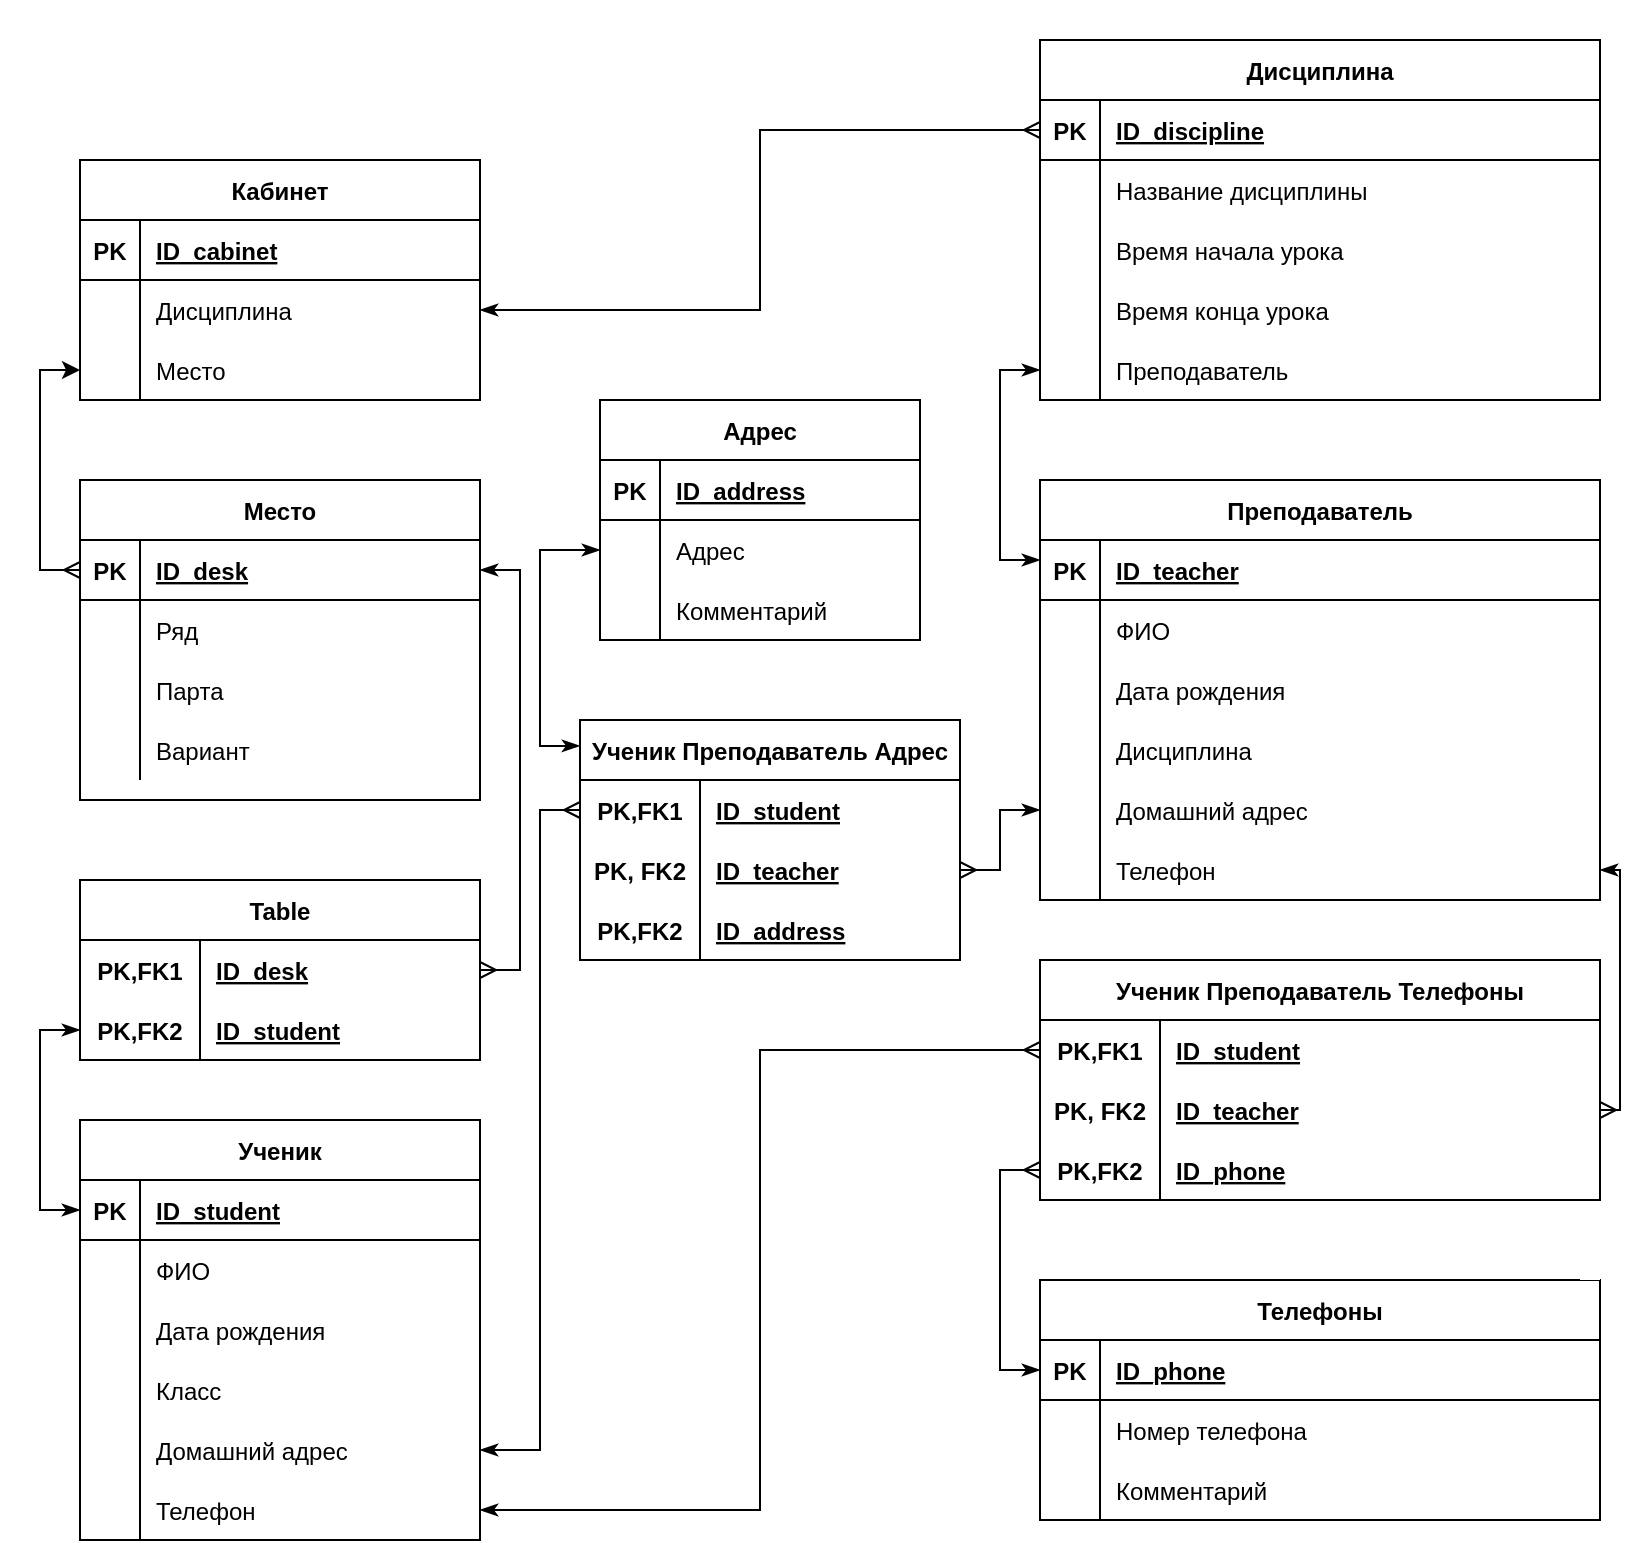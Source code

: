 <mxfile version="20.0.3" type="github">
  <diagram id="FRfe0B4FPz6QAxV1mg73" name="Page-1">
    <mxGraphModel dx="1109" dy="969" grid="1" gridSize="10" guides="1" tooltips="1" connect="1" arrows="1" fold="1" page="1" pageScale="1" pageWidth="827" pageHeight="1169" math="0" shadow="0">
      <root>
        <mxCell id="0" />
        <mxCell id="1" parent="0" />
        <mxCell id="I6C2j0l4zIvGNsivTGW_-1" value="Кабинет" style="shape=table;startSize=30;container=1;collapsible=1;childLayout=tableLayout;fixedRows=1;rowLines=0;fontStyle=1;align=center;resizeLast=1;" parent="1" vertex="1">
          <mxGeometry x="40" y="80" width="200" height="120" as="geometry" />
        </mxCell>
        <mxCell id="I6C2j0l4zIvGNsivTGW_-2" value="" style="shape=tableRow;horizontal=0;startSize=0;swimlaneHead=0;swimlaneBody=0;fillColor=none;collapsible=0;dropTarget=0;points=[[0,0.5],[1,0.5]];portConstraint=eastwest;top=0;left=0;right=0;bottom=1;" parent="I6C2j0l4zIvGNsivTGW_-1" vertex="1">
          <mxGeometry y="30" width="200" height="30" as="geometry" />
        </mxCell>
        <mxCell id="I6C2j0l4zIvGNsivTGW_-3" value="PK" style="shape=partialRectangle;connectable=0;fillColor=none;top=0;left=0;bottom=0;right=0;fontStyle=1;overflow=hidden;" parent="I6C2j0l4zIvGNsivTGW_-2" vertex="1">
          <mxGeometry width="30" height="30" as="geometry">
            <mxRectangle width="30" height="30" as="alternateBounds" />
          </mxGeometry>
        </mxCell>
        <mxCell id="I6C2j0l4zIvGNsivTGW_-4" value="ID_cabinet" style="shape=partialRectangle;connectable=0;fillColor=none;top=0;left=0;bottom=0;right=0;align=left;spacingLeft=6;fontStyle=5;overflow=hidden;" parent="I6C2j0l4zIvGNsivTGW_-2" vertex="1">
          <mxGeometry x="30" width="170" height="30" as="geometry">
            <mxRectangle width="170" height="30" as="alternateBounds" />
          </mxGeometry>
        </mxCell>
        <mxCell id="I6C2j0l4zIvGNsivTGW_-5" value="" style="shape=tableRow;horizontal=0;startSize=0;swimlaneHead=0;swimlaneBody=0;fillColor=none;collapsible=0;dropTarget=0;points=[[0,0.5],[1,0.5]];portConstraint=eastwest;top=0;left=0;right=0;bottom=0;" parent="I6C2j0l4zIvGNsivTGW_-1" vertex="1">
          <mxGeometry y="60" width="200" height="30" as="geometry" />
        </mxCell>
        <mxCell id="I6C2j0l4zIvGNsivTGW_-6" value="" style="shape=partialRectangle;connectable=0;fillColor=none;top=0;left=0;bottom=0;right=0;editable=1;overflow=hidden;" parent="I6C2j0l4zIvGNsivTGW_-5" vertex="1">
          <mxGeometry width="30" height="30" as="geometry">
            <mxRectangle width="30" height="30" as="alternateBounds" />
          </mxGeometry>
        </mxCell>
        <mxCell id="I6C2j0l4zIvGNsivTGW_-7" value="Дисциплина" style="shape=partialRectangle;connectable=0;fillColor=none;top=0;left=0;bottom=0;right=0;align=left;spacingLeft=6;overflow=hidden;" parent="I6C2j0l4zIvGNsivTGW_-5" vertex="1">
          <mxGeometry x="30" width="170" height="30" as="geometry">
            <mxRectangle width="170" height="30" as="alternateBounds" />
          </mxGeometry>
        </mxCell>
        <mxCell id="I6C2j0l4zIvGNsivTGW_-8" value="" style="shape=tableRow;horizontal=0;startSize=0;swimlaneHead=0;swimlaneBody=0;fillColor=none;collapsible=0;dropTarget=0;points=[[0,0.5],[1,0.5]];portConstraint=eastwest;top=0;left=0;right=0;bottom=0;" parent="I6C2j0l4zIvGNsivTGW_-1" vertex="1">
          <mxGeometry y="90" width="200" height="30" as="geometry" />
        </mxCell>
        <mxCell id="I6C2j0l4zIvGNsivTGW_-9" value="" style="shape=partialRectangle;connectable=0;fillColor=none;top=0;left=0;bottom=0;right=0;editable=1;overflow=hidden;" parent="I6C2j0l4zIvGNsivTGW_-8" vertex="1">
          <mxGeometry width="30" height="30" as="geometry">
            <mxRectangle width="30" height="30" as="alternateBounds" />
          </mxGeometry>
        </mxCell>
        <mxCell id="I6C2j0l4zIvGNsivTGW_-10" value="Место" style="shape=partialRectangle;connectable=0;fillColor=none;top=0;left=0;bottom=0;right=0;align=left;spacingLeft=6;overflow=hidden;" parent="I6C2j0l4zIvGNsivTGW_-8" vertex="1">
          <mxGeometry x="30" width="170" height="30" as="geometry">
            <mxRectangle width="170" height="30" as="alternateBounds" />
          </mxGeometry>
        </mxCell>
        <mxCell id="I6C2j0l4zIvGNsivTGW_-14" value="Место" style="shape=table;startSize=30;container=1;collapsible=1;childLayout=tableLayout;fixedRows=1;rowLines=0;fontStyle=1;align=center;resizeLast=1;" parent="1" vertex="1">
          <mxGeometry x="40" y="240" width="200" height="160" as="geometry" />
        </mxCell>
        <mxCell id="I6C2j0l4zIvGNsivTGW_-15" value="" style="shape=tableRow;horizontal=0;startSize=0;swimlaneHead=0;swimlaneBody=0;fillColor=none;collapsible=0;dropTarget=0;points=[[0,0.5],[1,0.5]];portConstraint=eastwest;top=0;left=0;right=0;bottom=1;" parent="I6C2j0l4zIvGNsivTGW_-14" vertex="1">
          <mxGeometry y="30" width="200" height="30" as="geometry" />
        </mxCell>
        <mxCell id="I6C2j0l4zIvGNsivTGW_-16" value="PK" style="shape=partialRectangle;connectable=0;fillColor=none;top=0;left=0;bottom=0;right=0;fontStyle=1;overflow=hidden;" parent="I6C2j0l4zIvGNsivTGW_-15" vertex="1">
          <mxGeometry width="30" height="30" as="geometry">
            <mxRectangle width="30" height="30" as="alternateBounds" />
          </mxGeometry>
        </mxCell>
        <mxCell id="I6C2j0l4zIvGNsivTGW_-17" value="ID_desk" style="shape=partialRectangle;connectable=0;fillColor=none;top=0;left=0;bottom=0;right=0;align=left;spacingLeft=6;fontStyle=5;overflow=hidden;" parent="I6C2j0l4zIvGNsivTGW_-15" vertex="1">
          <mxGeometry x="30" width="170" height="30" as="geometry">
            <mxRectangle width="170" height="30" as="alternateBounds" />
          </mxGeometry>
        </mxCell>
        <mxCell id="I6C2j0l4zIvGNsivTGW_-18" value="" style="shape=tableRow;horizontal=0;startSize=0;swimlaneHead=0;swimlaneBody=0;fillColor=none;collapsible=0;dropTarget=0;points=[[0,0.5],[1,0.5]];portConstraint=eastwest;top=0;left=0;right=0;bottom=0;" parent="I6C2j0l4zIvGNsivTGW_-14" vertex="1">
          <mxGeometry y="60" width="200" height="30" as="geometry" />
        </mxCell>
        <mxCell id="I6C2j0l4zIvGNsivTGW_-19" value="" style="shape=partialRectangle;connectable=0;fillColor=none;top=0;left=0;bottom=0;right=0;editable=1;overflow=hidden;" parent="I6C2j0l4zIvGNsivTGW_-18" vertex="1">
          <mxGeometry width="30" height="30" as="geometry">
            <mxRectangle width="30" height="30" as="alternateBounds" />
          </mxGeometry>
        </mxCell>
        <mxCell id="I6C2j0l4zIvGNsivTGW_-20" value="Ряд" style="shape=partialRectangle;connectable=0;fillColor=none;top=0;left=0;bottom=0;right=0;align=left;spacingLeft=6;overflow=hidden;" parent="I6C2j0l4zIvGNsivTGW_-18" vertex="1">
          <mxGeometry x="30" width="170" height="30" as="geometry">
            <mxRectangle width="170" height="30" as="alternateBounds" />
          </mxGeometry>
        </mxCell>
        <mxCell id="I6C2j0l4zIvGNsivTGW_-21" value="" style="shape=tableRow;horizontal=0;startSize=0;swimlaneHead=0;swimlaneBody=0;fillColor=none;collapsible=0;dropTarget=0;points=[[0,0.5],[1,0.5]];portConstraint=eastwest;top=0;left=0;right=0;bottom=0;" parent="I6C2j0l4zIvGNsivTGW_-14" vertex="1">
          <mxGeometry y="90" width="200" height="30" as="geometry" />
        </mxCell>
        <mxCell id="I6C2j0l4zIvGNsivTGW_-22" value="" style="shape=partialRectangle;connectable=0;fillColor=none;top=0;left=0;bottom=0;right=0;editable=1;overflow=hidden;" parent="I6C2j0l4zIvGNsivTGW_-21" vertex="1">
          <mxGeometry width="30" height="30" as="geometry">
            <mxRectangle width="30" height="30" as="alternateBounds" />
          </mxGeometry>
        </mxCell>
        <mxCell id="I6C2j0l4zIvGNsivTGW_-23" value="Парта" style="shape=partialRectangle;connectable=0;fillColor=none;top=0;left=0;bottom=0;right=0;align=left;spacingLeft=6;overflow=hidden;" parent="I6C2j0l4zIvGNsivTGW_-21" vertex="1">
          <mxGeometry x="30" width="170" height="30" as="geometry">
            <mxRectangle width="170" height="30" as="alternateBounds" />
          </mxGeometry>
        </mxCell>
        <mxCell id="gLxjXIfNH0khPV7Hxb8s-4" value="" style="shape=tableRow;horizontal=0;startSize=0;swimlaneHead=0;swimlaneBody=0;fillColor=none;collapsible=0;dropTarget=0;points=[[0,0.5],[1,0.5]];portConstraint=eastwest;top=0;left=0;right=0;bottom=0;" vertex="1" parent="I6C2j0l4zIvGNsivTGW_-14">
          <mxGeometry y="120" width="200" height="30" as="geometry" />
        </mxCell>
        <mxCell id="gLxjXIfNH0khPV7Hxb8s-5" value="" style="shape=partialRectangle;connectable=0;fillColor=none;top=0;left=0;bottom=0;right=0;editable=1;overflow=hidden;" vertex="1" parent="gLxjXIfNH0khPV7Hxb8s-4">
          <mxGeometry width="30" height="30" as="geometry">
            <mxRectangle width="30" height="30" as="alternateBounds" />
          </mxGeometry>
        </mxCell>
        <mxCell id="gLxjXIfNH0khPV7Hxb8s-6" value="Вариант" style="shape=partialRectangle;connectable=0;fillColor=none;top=0;left=0;bottom=0;right=0;align=left;spacingLeft=6;overflow=hidden;" vertex="1" parent="gLxjXIfNH0khPV7Hxb8s-4">
          <mxGeometry x="30" width="170" height="30" as="geometry">
            <mxRectangle width="170" height="30" as="alternateBounds" />
          </mxGeometry>
        </mxCell>
        <mxCell id="I6C2j0l4zIvGNsivTGW_-27" value="Дисциплина" style="shape=table;startSize=30;container=1;collapsible=1;childLayout=tableLayout;fixedRows=1;rowLines=0;fontStyle=1;align=center;resizeLast=1;" parent="1" vertex="1">
          <mxGeometry x="520" y="20" width="280" height="180" as="geometry" />
        </mxCell>
        <mxCell id="I6C2j0l4zIvGNsivTGW_-28" value="" style="shape=tableRow;horizontal=0;startSize=0;swimlaneHead=0;swimlaneBody=0;fillColor=none;collapsible=0;dropTarget=0;points=[[0,0.5],[1,0.5]];portConstraint=eastwest;top=0;left=0;right=0;bottom=1;" parent="I6C2j0l4zIvGNsivTGW_-27" vertex="1">
          <mxGeometry y="30" width="280" height="30" as="geometry" />
        </mxCell>
        <mxCell id="I6C2j0l4zIvGNsivTGW_-29" value="PK" style="shape=partialRectangle;connectable=0;fillColor=none;top=0;left=0;bottom=0;right=0;fontStyle=1;overflow=hidden;" parent="I6C2j0l4zIvGNsivTGW_-28" vertex="1">
          <mxGeometry width="30" height="30" as="geometry">
            <mxRectangle width="30" height="30" as="alternateBounds" />
          </mxGeometry>
        </mxCell>
        <mxCell id="I6C2j0l4zIvGNsivTGW_-30" value="ID_discipline" style="shape=partialRectangle;connectable=0;fillColor=none;top=0;left=0;bottom=0;right=0;align=left;spacingLeft=6;fontStyle=5;overflow=hidden;" parent="I6C2j0l4zIvGNsivTGW_-28" vertex="1">
          <mxGeometry x="30" width="250" height="30" as="geometry">
            <mxRectangle width="250" height="30" as="alternateBounds" />
          </mxGeometry>
        </mxCell>
        <mxCell id="I6C2j0l4zIvGNsivTGW_-31" value="" style="shape=tableRow;horizontal=0;startSize=0;swimlaneHead=0;swimlaneBody=0;fillColor=none;collapsible=0;dropTarget=0;points=[[0,0.5],[1,0.5]];portConstraint=eastwest;top=0;left=0;right=0;bottom=0;" parent="I6C2j0l4zIvGNsivTGW_-27" vertex="1">
          <mxGeometry y="60" width="280" height="30" as="geometry" />
        </mxCell>
        <mxCell id="I6C2j0l4zIvGNsivTGW_-32" value="" style="shape=partialRectangle;connectable=0;fillColor=none;top=0;left=0;bottom=0;right=0;editable=1;overflow=hidden;" parent="I6C2j0l4zIvGNsivTGW_-31" vertex="1">
          <mxGeometry width="30" height="30" as="geometry">
            <mxRectangle width="30" height="30" as="alternateBounds" />
          </mxGeometry>
        </mxCell>
        <mxCell id="I6C2j0l4zIvGNsivTGW_-33" value="Название дисциплины" style="shape=partialRectangle;connectable=0;fillColor=none;top=0;left=0;bottom=0;right=0;align=left;spacingLeft=6;overflow=hidden;" parent="I6C2j0l4zIvGNsivTGW_-31" vertex="1">
          <mxGeometry x="30" width="250" height="30" as="geometry">
            <mxRectangle width="250" height="30" as="alternateBounds" />
          </mxGeometry>
        </mxCell>
        <mxCell id="I6C2j0l4zIvGNsivTGW_-34" value="" style="shape=tableRow;horizontal=0;startSize=0;swimlaneHead=0;swimlaneBody=0;fillColor=none;collapsible=0;dropTarget=0;points=[[0,0.5],[1,0.5]];portConstraint=eastwest;top=0;left=0;right=0;bottom=0;" parent="I6C2j0l4zIvGNsivTGW_-27" vertex="1">
          <mxGeometry y="90" width="280" height="30" as="geometry" />
        </mxCell>
        <mxCell id="I6C2j0l4zIvGNsivTGW_-35" value="" style="shape=partialRectangle;connectable=0;fillColor=none;top=0;left=0;bottom=0;right=0;editable=1;overflow=hidden;" parent="I6C2j0l4zIvGNsivTGW_-34" vertex="1">
          <mxGeometry width="30" height="30" as="geometry">
            <mxRectangle width="30" height="30" as="alternateBounds" />
          </mxGeometry>
        </mxCell>
        <mxCell id="I6C2j0l4zIvGNsivTGW_-36" value="Время начала урока" style="shape=partialRectangle;connectable=0;fillColor=none;top=0;left=0;bottom=0;right=0;align=left;spacingLeft=6;overflow=hidden;" parent="I6C2j0l4zIvGNsivTGW_-34" vertex="1">
          <mxGeometry x="30" width="250" height="30" as="geometry">
            <mxRectangle width="250" height="30" as="alternateBounds" />
          </mxGeometry>
        </mxCell>
        <mxCell id="I6C2j0l4zIvGNsivTGW_-37" value="" style="shape=tableRow;horizontal=0;startSize=0;swimlaneHead=0;swimlaneBody=0;fillColor=none;collapsible=0;dropTarget=0;points=[[0,0.5],[1,0.5]];portConstraint=eastwest;top=0;left=0;right=0;bottom=0;" parent="I6C2j0l4zIvGNsivTGW_-27" vertex="1">
          <mxGeometry y="120" width="280" height="30" as="geometry" />
        </mxCell>
        <mxCell id="I6C2j0l4zIvGNsivTGW_-38" value="" style="shape=partialRectangle;connectable=0;fillColor=none;top=0;left=0;bottom=0;right=0;editable=1;overflow=hidden;" parent="I6C2j0l4zIvGNsivTGW_-37" vertex="1">
          <mxGeometry width="30" height="30" as="geometry">
            <mxRectangle width="30" height="30" as="alternateBounds" />
          </mxGeometry>
        </mxCell>
        <mxCell id="I6C2j0l4zIvGNsivTGW_-39" value="Время конца урока" style="shape=partialRectangle;connectable=0;fillColor=none;top=0;left=0;bottom=0;right=0;align=left;spacingLeft=6;overflow=hidden;" parent="I6C2j0l4zIvGNsivTGW_-37" vertex="1">
          <mxGeometry x="30" width="250" height="30" as="geometry">
            <mxRectangle width="250" height="30" as="alternateBounds" />
          </mxGeometry>
        </mxCell>
        <mxCell id="I6C2j0l4zIvGNsivTGW_-40" value="" style="shape=tableRow;horizontal=0;startSize=0;swimlaneHead=0;swimlaneBody=0;fillColor=none;collapsible=0;dropTarget=0;points=[[0,0.5],[1,0.5]];portConstraint=eastwest;top=0;left=0;right=0;bottom=0;" parent="I6C2j0l4zIvGNsivTGW_-27" vertex="1">
          <mxGeometry y="150" width="280" height="30" as="geometry" />
        </mxCell>
        <mxCell id="I6C2j0l4zIvGNsivTGW_-41" value="" style="shape=partialRectangle;connectable=0;fillColor=none;top=0;left=0;bottom=0;right=0;editable=1;overflow=hidden;" parent="I6C2j0l4zIvGNsivTGW_-40" vertex="1">
          <mxGeometry width="30" height="30" as="geometry">
            <mxRectangle width="30" height="30" as="alternateBounds" />
          </mxGeometry>
        </mxCell>
        <mxCell id="I6C2j0l4zIvGNsivTGW_-42" value="Преподаватель" style="shape=partialRectangle;connectable=0;fillColor=none;top=0;left=0;bottom=0;right=0;align=left;spacingLeft=6;overflow=hidden;" parent="I6C2j0l4zIvGNsivTGW_-40" vertex="1">
          <mxGeometry x="30" width="250" height="30" as="geometry">
            <mxRectangle width="250" height="30" as="alternateBounds" />
          </mxGeometry>
        </mxCell>
        <mxCell id="I6C2j0l4zIvGNsivTGW_-49" value="Ученик Преподаватель Телефоны" style="shape=table;startSize=30;container=1;collapsible=1;childLayout=tableLayout;fixedRows=1;rowLines=0;fontStyle=1;align=center;resizeLast=1;" parent="1" vertex="1">
          <mxGeometry x="520" y="480" width="280" height="120" as="geometry" />
        </mxCell>
        <mxCell id="I6C2j0l4zIvGNsivTGW_-50" value="" style="shape=tableRow;horizontal=0;startSize=0;swimlaneHead=0;swimlaneBody=0;fillColor=none;collapsible=0;dropTarget=0;points=[[0,0.5],[1,0.5]];portConstraint=eastwest;top=0;left=0;right=0;bottom=0;" parent="I6C2j0l4zIvGNsivTGW_-49" vertex="1">
          <mxGeometry y="30" width="280" height="30" as="geometry" />
        </mxCell>
        <mxCell id="I6C2j0l4zIvGNsivTGW_-51" value="PK,FK1" style="shape=partialRectangle;connectable=0;fillColor=none;top=0;left=0;bottom=0;right=0;fontStyle=1;overflow=hidden;" parent="I6C2j0l4zIvGNsivTGW_-50" vertex="1">
          <mxGeometry width="60" height="30" as="geometry">
            <mxRectangle width="60" height="30" as="alternateBounds" />
          </mxGeometry>
        </mxCell>
        <mxCell id="I6C2j0l4zIvGNsivTGW_-52" value="ID_student" style="shape=partialRectangle;connectable=0;fillColor=none;top=0;left=0;bottom=0;right=0;align=left;spacingLeft=6;fontStyle=5;overflow=hidden;" parent="I6C2j0l4zIvGNsivTGW_-50" vertex="1">
          <mxGeometry x="60" width="220" height="30" as="geometry">
            <mxRectangle width="220" height="30" as="alternateBounds" />
          </mxGeometry>
        </mxCell>
        <mxCell id="gLxjXIfNH0khPV7Hxb8s-50" value="" style="shape=tableRow;horizontal=0;startSize=0;swimlaneHead=0;swimlaneBody=0;fillColor=none;collapsible=0;dropTarget=0;points=[[0,0.5],[1,0.5]];portConstraint=eastwest;top=0;left=0;right=0;bottom=1;strokeColor=none;" vertex="1" parent="I6C2j0l4zIvGNsivTGW_-49">
          <mxGeometry y="60" width="280" height="30" as="geometry" />
        </mxCell>
        <mxCell id="gLxjXIfNH0khPV7Hxb8s-51" value="PK, FK2" style="shape=partialRectangle;connectable=0;fillColor=none;top=0;left=0;bottom=0;right=0;fontStyle=1;overflow=hidden;" vertex="1" parent="gLxjXIfNH0khPV7Hxb8s-50">
          <mxGeometry width="60" height="30" as="geometry">
            <mxRectangle width="60" height="30" as="alternateBounds" />
          </mxGeometry>
        </mxCell>
        <mxCell id="gLxjXIfNH0khPV7Hxb8s-52" value="ID_teacher" style="shape=partialRectangle;connectable=0;fillColor=none;top=0;left=0;bottom=0;right=0;align=left;spacingLeft=6;fontStyle=5;overflow=hidden;" vertex="1" parent="gLxjXIfNH0khPV7Hxb8s-50">
          <mxGeometry x="60" width="220" height="30" as="geometry">
            <mxRectangle width="220" height="30" as="alternateBounds" />
          </mxGeometry>
        </mxCell>
        <mxCell id="I6C2j0l4zIvGNsivTGW_-53" value="" style="shape=tableRow;horizontal=0;startSize=0;swimlaneHead=0;swimlaneBody=0;fillColor=none;collapsible=0;dropTarget=0;points=[[0,0.5],[1,0.5]];portConstraint=eastwest;top=0;left=0;right=0;bottom=1;" parent="I6C2j0l4zIvGNsivTGW_-49" vertex="1">
          <mxGeometry y="90" width="280" height="30" as="geometry" />
        </mxCell>
        <mxCell id="I6C2j0l4zIvGNsivTGW_-54" value="PK,FK2" style="shape=partialRectangle;connectable=0;fillColor=none;top=0;left=0;bottom=0;right=0;fontStyle=1;overflow=hidden;" parent="I6C2j0l4zIvGNsivTGW_-53" vertex="1">
          <mxGeometry width="60" height="30" as="geometry">
            <mxRectangle width="60" height="30" as="alternateBounds" />
          </mxGeometry>
        </mxCell>
        <mxCell id="I6C2j0l4zIvGNsivTGW_-55" value="ID_phone" style="shape=partialRectangle;connectable=0;fillColor=none;top=0;left=0;bottom=0;right=0;align=left;spacingLeft=6;fontStyle=5;overflow=hidden;" parent="I6C2j0l4zIvGNsivTGW_-53" vertex="1">
          <mxGeometry x="60" width="220" height="30" as="geometry">
            <mxRectangle width="220" height="30" as="alternateBounds" />
          </mxGeometry>
        </mxCell>
        <mxCell id="I6C2j0l4zIvGNsivTGW_-62" value="Телефоны" style="shape=table;startSize=30;container=1;collapsible=1;childLayout=tableLayout;fixedRows=1;rowLines=0;fontStyle=1;align=center;resizeLast=1;" parent="1" vertex="1">
          <mxGeometry x="520" y="640" width="280" height="120" as="geometry" />
        </mxCell>
        <mxCell id="I6C2j0l4zIvGNsivTGW_-63" value="" style="shape=tableRow;horizontal=0;startSize=0;swimlaneHead=0;swimlaneBody=0;fillColor=none;collapsible=0;dropTarget=0;points=[[0,0.5],[1,0.5]];portConstraint=eastwest;top=0;left=0;right=0;bottom=1;" parent="I6C2j0l4zIvGNsivTGW_-62" vertex="1">
          <mxGeometry y="30" width="280" height="30" as="geometry" />
        </mxCell>
        <mxCell id="I6C2j0l4zIvGNsivTGW_-64" value="PK" style="shape=partialRectangle;connectable=0;fillColor=none;top=0;left=0;bottom=0;right=0;fontStyle=1;overflow=hidden;" parent="I6C2j0l4zIvGNsivTGW_-63" vertex="1">
          <mxGeometry width="30" height="30" as="geometry">
            <mxRectangle width="30" height="30" as="alternateBounds" />
          </mxGeometry>
        </mxCell>
        <mxCell id="I6C2j0l4zIvGNsivTGW_-65" value="ID_phone" style="shape=partialRectangle;connectable=0;fillColor=none;top=0;left=0;bottom=0;right=0;align=left;spacingLeft=6;fontStyle=5;overflow=hidden;" parent="I6C2j0l4zIvGNsivTGW_-63" vertex="1">
          <mxGeometry x="30" width="250" height="30" as="geometry">
            <mxRectangle width="250" height="30" as="alternateBounds" />
          </mxGeometry>
        </mxCell>
        <mxCell id="I6C2j0l4zIvGNsivTGW_-66" value="" style="shape=tableRow;horizontal=0;startSize=0;swimlaneHead=0;swimlaneBody=0;fillColor=none;collapsible=0;dropTarget=0;points=[[0,0.5],[1,0.5]];portConstraint=eastwest;top=0;left=0;right=0;bottom=0;" parent="I6C2j0l4zIvGNsivTGW_-62" vertex="1">
          <mxGeometry y="60" width="280" height="30" as="geometry" />
        </mxCell>
        <mxCell id="I6C2j0l4zIvGNsivTGW_-67" value="" style="shape=partialRectangle;connectable=0;fillColor=none;top=0;left=0;bottom=0;right=0;editable=1;overflow=hidden;" parent="I6C2j0l4zIvGNsivTGW_-66" vertex="1">
          <mxGeometry width="30" height="30" as="geometry">
            <mxRectangle width="30" height="30" as="alternateBounds" />
          </mxGeometry>
        </mxCell>
        <mxCell id="I6C2j0l4zIvGNsivTGW_-68" value="Номер телефона" style="shape=partialRectangle;connectable=0;fillColor=none;top=0;left=0;bottom=0;right=0;align=left;spacingLeft=6;overflow=hidden;" parent="I6C2j0l4zIvGNsivTGW_-66" vertex="1">
          <mxGeometry x="30" width="250" height="30" as="geometry">
            <mxRectangle width="250" height="30" as="alternateBounds" />
          </mxGeometry>
        </mxCell>
        <mxCell id="I6C2j0l4zIvGNsivTGW_-69" value="" style="shape=tableRow;horizontal=0;startSize=0;swimlaneHead=0;swimlaneBody=0;fillColor=none;collapsible=0;dropTarget=0;points=[[0,0.5],[1,0.5]];portConstraint=eastwest;top=0;left=0;right=0;bottom=0;" parent="I6C2j0l4zIvGNsivTGW_-62" vertex="1">
          <mxGeometry y="90" width="280" height="30" as="geometry" />
        </mxCell>
        <mxCell id="I6C2j0l4zIvGNsivTGW_-70" value="" style="shape=partialRectangle;connectable=0;fillColor=none;top=0;left=0;bottom=0;right=0;editable=1;overflow=hidden;" parent="I6C2j0l4zIvGNsivTGW_-69" vertex="1">
          <mxGeometry width="30" height="30" as="geometry">
            <mxRectangle width="30" height="30" as="alternateBounds" />
          </mxGeometry>
        </mxCell>
        <mxCell id="I6C2j0l4zIvGNsivTGW_-71" value="Комментарий" style="shape=partialRectangle;connectable=0;fillColor=none;top=0;left=0;bottom=0;right=0;align=left;spacingLeft=6;overflow=hidden;" parent="I6C2j0l4zIvGNsivTGW_-69" vertex="1">
          <mxGeometry x="30" width="250" height="30" as="geometry">
            <mxRectangle width="250" height="30" as="alternateBounds" />
          </mxGeometry>
        </mxCell>
        <mxCell id="I6C2j0l4zIvGNsivTGW_-107" style="edgeStyle=orthogonalEdgeStyle;rounded=0;orthogonalLoop=1;jettySize=auto;html=1;entryX=0;entryY=0.5;entryDx=0;entryDy=0;exitX=1;exitY=0.5;exitDx=0;exitDy=0;startArrow=classicThin;startFill=1;endArrow=ERmany;endFill=0;" parent="1" source="I6C2j0l4zIvGNsivTGW_-5" target="I6C2j0l4zIvGNsivTGW_-28" edge="1">
          <mxGeometry relative="1" as="geometry" />
        </mxCell>
        <mxCell id="I6C2j0l4zIvGNsivTGW_-110" style="edgeStyle=orthogonalEdgeStyle;rounded=0;orthogonalLoop=1;jettySize=auto;html=1;entryX=0;entryY=0.5;entryDx=0;entryDy=0;endArrow=ERmany;endFill=0;startArrow=classicThin;startFill=1;exitX=1;exitY=0.5;exitDx=0;exitDy=0;" parent="1" source="gLxjXIfNH0khPV7Hxb8s-23" target="I6C2j0l4zIvGNsivTGW_-50" edge="1">
          <mxGeometry relative="1" as="geometry" />
        </mxCell>
        <mxCell id="I6C2j0l4zIvGNsivTGW_-111" style="edgeStyle=orthogonalEdgeStyle;rounded=0;orthogonalLoop=1;jettySize=auto;html=1;entryX=0;entryY=0.5;entryDx=0;entryDy=0;startArrow=ERmany;startFill=0;endArrow=classicThin;endFill=1;" parent="1" source="I6C2j0l4zIvGNsivTGW_-53" target="I6C2j0l4zIvGNsivTGW_-63" edge="1">
          <mxGeometry relative="1" as="geometry" />
        </mxCell>
        <mxCell id="I6C2j0l4zIvGNsivTGW_-112" style="edgeStyle=orthogonalEdgeStyle;rounded=0;orthogonalLoop=1;jettySize=auto;html=1;entryX=0;entryY=0.5;entryDx=0;entryDy=0;startArrow=ERmany;startFill=0;" parent="1" source="I6C2j0l4zIvGNsivTGW_-15" target="I6C2j0l4zIvGNsivTGW_-8" edge="1">
          <mxGeometry relative="1" as="geometry">
            <mxPoint x="40" y="320" as="targetPoint" />
          </mxGeometry>
        </mxCell>
        <mxCell id="I6C2j0l4zIvGNsivTGW_-114" value="" style="rounded=0;whiteSpace=wrap;html=1;strokeColor=none;" parent="1" vertex="1">
          <mxGeometry width="10" height="10" as="geometry" />
        </mxCell>
        <mxCell id="I6C2j0l4zIvGNsivTGW_-115" value="" style="rounded=0;whiteSpace=wrap;html=1;strokeColor=none;" parent="1" vertex="1">
          <mxGeometry x="790" width="10" height="10" as="geometry" />
        </mxCell>
        <mxCell id="I6C2j0l4zIvGNsivTGW_-116" value="" style="rounded=0;whiteSpace=wrap;html=1;strokeColor=none;" parent="1" vertex="1">
          <mxGeometry x="790" y="630" width="10" height="10" as="geometry" />
        </mxCell>
        <mxCell id="I6C2j0l4zIvGNsivTGW_-118" value="" style="rounded=0;whiteSpace=wrap;html=1;strokeColor=none;" parent="1" vertex="1">
          <mxGeometry y="630" width="10" height="10" as="geometry" />
        </mxCell>
        <mxCell id="I6C2j0l4zIvGNsivTGW_-120" value="Адрес" style="shape=table;startSize=30;container=1;collapsible=1;childLayout=tableLayout;fixedRows=1;rowLines=0;fontStyle=1;align=center;resizeLast=1;" parent="1" vertex="1">
          <mxGeometry x="300" y="200" width="160" height="120" as="geometry" />
        </mxCell>
        <mxCell id="I6C2j0l4zIvGNsivTGW_-121" value="" style="shape=tableRow;horizontal=0;startSize=0;swimlaneHead=0;swimlaneBody=0;fillColor=none;collapsible=0;dropTarget=0;points=[[0,0.5],[1,0.5]];portConstraint=eastwest;top=0;left=0;right=0;bottom=1;" parent="I6C2j0l4zIvGNsivTGW_-120" vertex="1">
          <mxGeometry y="30" width="160" height="30" as="geometry" />
        </mxCell>
        <mxCell id="I6C2j0l4zIvGNsivTGW_-122" value="PK" style="shape=partialRectangle;connectable=0;fillColor=none;top=0;left=0;bottom=0;right=0;fontStyle=1;overflow=hidden;" parent="I6C2j0l4zIvGNsivTGW_-121" vertex="1">
          <mxGeometry width="30" height="30" as="geometry">
            <mxRectangle width="30" height="30" as="alternateBounds" />
          </mxGeometry>
        </mxCell>
        <mxCell id="I6C2j0l4zIvGNsivTGW_-123" value="ID_address" style="shape=partialRectangle;connectable=0;fillColor=none;top=0;left=0;bottom=0;right=0;align=left;spacingLeft=6;fontStyle=5;overflow=hidden;" parent="I6C2j0l4zIvGNsivTGW_-121" vertex="1">
          <mxGeometry x="30" width="130" height="30" as="geometry">
            <mxRectangle width="130" height="30" as="alternateBounds" />
          </mxGeometry>
        </mxCell>
        <mxCell id="I6C2j0l4zIvGNsivTGW_-124" value="" style="shape=tableRow;horizontal=0;startSize=0;swimlaneHead=0;swimlaneBody=0;fillColor=none;collapsible=0;dropTarget=0;points=[[0,0.5],[1,0.5]];portConstraint=eastwest;top=0;left=0;right=0;bottom=0;" parent="I6C2j0l4zIvGNsivTGW_-120" vertex="1">
          <mxGeometry y="60" width="160" height="30" as="geometry" />
        </mxCell>
        <mxCell id="I6C2j0l4zIvGNsivTGW_-125" value="" style="shape=partialRectangle;connectable=0;fillColor=none;top=0;left=0;bottom=0;right=0;editable=1;overflow=hidden;" parent="I6C2j0l4zIvGNsivTGW_-124" vertex="1">
          <mxGeometry width="30" height="30" as="geometry">
            <mxRectangle width="30" height="30" as="alternateBounds" />
          </mxGeometry>
        </mxCell>
        <mxCell id="I6C2j0l4zIvGNsivTGW_-126" value="Адрес" style="shape=partialRectangle;connectable=0;fillColor=none;top=0;left=0;bottom=0;right=0;align=left;spacingLeft=6;overflow=hidden;" parent="I6C2j0l4zIvGNsivTGW_-124" vertex="1">
          <mxGeometry x="30" width="130" height="30" as="geometry">
            <mxRectangle width="130" height="30" as="alternateBounds" />
          </mxGeometry>
        </mxCell>
        <mxCell id="I6C2j0l4zIvGNsivTGW_-127" value="" style="shape=tableRow;horizontal=0;startSize=0;swimlaneHead=0;swimlaneBody=0;fillColor=none;collapsible=0;dropTarget=0;points=[[0,0.5],[1,0.5]];portConstraint=eastwest;top=0;left=0;right=0;bottom=0;" parent="I6C2j0l4zIvGNsivTGW_-120" vertex="1">
          <mxGeometry y="90" width="160" height="30" as="geometry" />
        </mxCell>
        <mxCell id="I6C2j0l4zIvGNsivTGW_-128" value="" style="shape=partialRectangle;connectable=0;fillColor=none;top=0;left=0;bottom=0;right=0;editable=1;overflow=hidden;" parent="I6C2j0l4zIvGNsivTGW_-127" vertex="1">
          <mxGeometry width="30" height="30" as="geometry">
            <mxRectangle width="30" height="30" as="alternateBounds" />
          </mxGeometry>
        </mxCell>
        <mxCell id="I6C2j0l4zIvGNsivTGW_-129" value="Комментарий" style="shape=partialRectangle;connectable=0;fillColor=none;top=0;left=0;bottom=0;right=0;align=left;spacingLeft=6;overflow=hidden;" parent="I6C2j0l4zIvGNsivTGW_-127" vertex="1">
          <mxGeometry x="30" width="130" height="30" as="geometry">
            <mxRectangle width="130" height="30" as="alternateBounds" />
          </mxGeometry>
        </mxCell>
        <mxCell id="gLxjXIfNH0khPV7Hxb8s-7" value="Ученик" style="shape=table;startSize=30;container=1;collapsible=1;childLayout=tableLayout;fixedRows=1;rowLines=0;fontStyle=1;align=center;resizeLast=1;" vertex="1" parent="1">
          <mxGeometry x="40" y="560" width="200" height="210" as="geometry" />
        </mxCell>
        <mxCell id="gLxjXIfNH0khPV7Hxb8s-8" value="" style="shape=tableRow;horizontal=0;startSize=0;swimlaneHead=0;swimlaneBody=0;fillColor=none;collapsible=0;dropTarget=0;points=[[0,0.5],[1,0.5]];portConstraint=eastwest;top=0;left=0;right=0;bottom=1;" vertex="1" parent="gLxjXIfNH0khPV7Hxb8s-7">
          <mxGeometry y="30" width="200" height="30" as="geometry" />
        </mxCell>
        <mxCell id="gLxjXIfNH0khPV7Hxb8s-9" value="PK" style="shape=partialRectangle;connectable=0;fillColor=none;top=0;left=0;bottom=0;right=0;fontStyle=1;overflow=hidden;" vertex="1" parent="gLxjXIfNH0khPV7Hxb8s-8">
          <mxGeometry width="30" height="30" as="geometry">
            <mxRectangle width="30" height="30" as="alternateBounds" />
          </mxGeometry>
        </mxCell>
        <mxCell id="gLxjXIfNH0khPV7Hxb8s-10" value="ID_student" style="shape=partialRectangle;connectable=0;fillColor=none;top=0;left=0;bottom=0;right=0;align=left;spacingLeft=6;fontStyle=5;overflow=hidden;" vertex="1" parent="gLxjXIfNH0khPV7Hxb8s-8">
          <mxGeometry x="30" width="170" height="30" as="geometry">
            <mxRectangle width="170" height="30" as="alternateBounds" />
          </mxGeometry>
        </mxCell>
        <mxCell id="gLxjXIfNH0khPV7Hxb8s-11" value="" style="shape=tableRow;horizontal=0;startSize=0;swimlaneHead=0;swimlaneBody=0;fillColor=none;collapsible=0;dropTarget=0;points=[[0,0.5],[1,0.5]];portConstraint=eastwest;top=0;left=0;right=0;bottom=0;" vertex="1" parent="gLxjXIfNH0khPV7Hxb8s-7">
          <mxGeometry y="60" width="200" height="30" as="geometry" />
        </mxCell>
        <mxCell id="gLxjXIfNH0khPV7Hxb8s-12" value="" style="shape=partialRectangle;connectable=0;fillColor=none;top=0;left=0;bottom=0;right=0;editable=1;overflow=hidden;" vertex="1" parent="gLxjXIfNH0khPV7Hxb8s-11">
          <mxGeometry width="30" height="30" as="geometry">
            <mxRectangle width="30" height="30" as="alternateBounds" />
          </mxGeometry>
        </mxCell>
        <mxCell id="gLxjXIfNH0khPV7Hxb8s-13" value="ФИО" style="shape=partialRectangle;connectable=0;fillColor=none;top=0;left=0;bottom=0;right=0;align=left;spacingLeft=6;overflow=hidden;" vertex="1" parent="gLxjXIfNH0khPV7Hxb8s-11">
          <mxGeometry x="30" width="170" height="30" as="geometry">
            <mxRectangle width="170" height="30" as="alternateBounds" />
          </mxGeometry>
        </mxCell>
        <mxCell id="gLxjXIfNH0khPV7Hxb8s-20" value="" style="shape=tableRow;horizontal=0;startSize=0;swimlaneHead=0;swimlaneBody=0;fillColor=none;collapsible=0;dropTarget=0;points=[[0,0.5],[1,0.5]];portConstraint=eastwest;top=0;left=0;right=0;bottom=0;" vertex="1" parent="gLxjXIfNH0khPV7Hxb8s-7">
          <mxGeometry y="90" width="200" height="30" as="geometry" />
        </mxCell>
        <mxCell id="gLxjXIfNH0khPV7Hxb8s-21" value="" style="shape=partialRectangle;connectable=0;fillColor=none;top=0;left=0;bottom=0;right=0;editable=1;overflow=hidden;" vertex="1" parent="gLxjXIfNH0khPV7Hxb8s-20">
          <mxGeometry width="30" height="30" as="geometry">
            <mxRectangle width="30" height="30" as="alternateBounds" />
          </mxGeometry>
        </mxCell>
        <mxCell id="gLxjXIfNH0khPV7Hxb8s-22" value="Дата рождения" style="shape=partialRectangle;connectable=0;fillColor=none;top=0;left=0;bottom=0;right=0;align=left;spacingLeft=6;overflow=hidden;" vertex="1" parent="gLxjXIfNH0khPV7Hxb8s-20">
          <mxGeometry x="30" width="170" height="30" as="geometry">
            <mxRectangle width="170" height="30" as="alternateBounds" />
          </mxGeometry>
        </mxCell>
        <mxCell id="gLxjXIfNH0khPV7Hxb8s-14" value="" style="shape=tableRow;horizontal=0;startSize=0;swimlaneHead=0;swimlaneBody=0;fillColor=none;collapsible=0;dropTarget=0;points=[[0,0.5],[1,0.5]];portConstraint=eastwest;top=0;left=0;right=0;bottom=0;" vertex="1" parent="gLxjXIfNH0khPV7Hxb8s-7">
          <mxGeometry y="120" width="200" height="30" as="geometry" />
        </mxCell>
        <mxCell id="gLxjXIfNH0khPV7Hxb8s-15" value="" style="shape=partialRectangle;connectable=0;fillColor=none;top=0;left=0;bottom=0;right=0;editable=1;overflow=hidden;" vertex="1" parent="gLxjXIfNH0khPV7Hxb8s-14">
          <mxGeometry width="30" height="30" as="geometry">
            <mxRectangle width="30" height="30" as="alternateBounds" />
          </mxGeometry>
        </mxCell>
        <mxCell id="gLxjXIfNH0khPV7Hxb8s-16" value="Класс" style="shape=partialRectangle;connectable=0;fillColor=none;top=0;left=0;bottom=0;right=0;align=left;spacingLeft=6;overflow=hidden;" vertex="1" parent="gLxjXIfNH0khPV7Hxb8s-14">
          <mxGeometry x="30" width="170" height="30" as="geometry">
            <mxRectangle width="170" height="30" as="alternateBounds" />
          </mxGeometry>
        </mxCell>
        <mxCell id="gLxjXIfNH0khPV7Hxb8s-17" value="" style="shape=tableRow;horizontal=0;startSize=0;swimlaneHead=0;swimlaneBody=0;fillColor=none;collapsible=0;dropTarget=0;points=[[0,0.5],[1,0.5]];portConstraint=eastwest;top=0;left=0;right=0;bottom=0;" vertex="1" parent="gLxjXIfNH0khPV7Hxb8s-7">
          <mxGeometry y="150" width="200" height="30" as="geometry" />
        </mxCell>
        <mxCell id="gLxjXIfNH0khPV7Hxb8s-18" value="" style="shape=partialRectangle;connectable=0;fillColor=none;top=0;left=0;bottom=0;right=0;editable=1;overflow=hidden;" vertex="1" parent="gLxjXIfNH0khPV7Hxb8s-17">
          <mxGeometry width="30" height="30" as="geometry">
            <mxRectangle width="30" height="30" as="alternateBounds" />
          </mxGeometry>
        </mxCell>
        <mxCell id="gLxjXIfNH0khPV7Hxb8s-19" value="Домашний адрес" style="shape=partialRectangle;connectable=0;fillColor=none;top=0;left=0;bottom=0;right=0;align=left;spacingLeft=6;overflow=hidden;" vertex="1" parent="gLxjXIfNH0khPV7Hxb8s-17">
          <mxGeometry x="30" width="170" height="30" as="geometry">
            <mxRectangle width="170" height="30" as="alternateBounds" />
          </mxGeometry>
        </mxCell>
        <mxCell id="gLxjXIfNH0khPV7Hxb8s-23" value="" style="shape=tableRow;horizontal=0;startSize=0;swimlaneHead=0;swimlaneBody=0;fillColor=none;collapsible=0;dropTarget=0;points=[[0,0.5],[1,0.5]];portConstraint=eastwest;top=0;left=0;right=0;bottom=0;" vertex="1" parent="gLxjXIfNH0khPV7Hxb8s-7">
          <mxGeometry y="180" width="200" height="30" as="geometry" />
        </mxCell>
        <mxCell id="gLxjXIfNH0khPV7Hxb8s-24" value="" style="shape=partialRectangle;connectable=0;fillColor=none;top=0;left=0;bottom=0;right=0;editable=1;overflow=hidden;" vertex="1" parent="gLxjXIfNH0khPV7Hxb8s-23">
          <mxGeometry width="30" height="30" as="geometry">
            <mxRectangle width="30" height="30" as="alternateBounds" />
          </mxGeometry>
        </mxCell>
        <mxCell id="gLxjXIfNH0khPV7Hxb8s-25" value="Телефон" style="shape=partialRectangle;connectable=0;fillColor=none;top=0;left=0;bottom=0;right=0;align=left;spacingLeft=6;overflow=hidden;" vertex="1" parent="gLxjXIfNH0khPV7Hxb8s-23">
          <mxGeometry x="30" width="170" height="30" as="geometry">
            <mxRectangle width="170" height="30" as="alternateBounds" />
          </mxGeometry>
        </mxCell>
        <mxCell id="gLxjXIfNH0khPV7Hxb8s-26" value="Преподаватель" style="shape=table;startSize=30;container=1;collapsible=1;childLayout=tableLayout;fixedRows=1;rowLines=0;fontStyle=1;align=center;resizeLast=1;" vertex="1" parent="1">
          <mxGeometry x="520" y="240" width="280" height="210" as="geometry" />
        </mxCell>
        <mxCell id="gLxjXIfNH0khPV7Hxb8s-27" value="" style="shape=tableRow;horizontal=0;startSize=0;swimlaneHead=0;swimlaneBody=0;fillColor=none;collapsible=0;dropTarget=0;points=[[0,0.5],[1,0.5]];portConstraint=eastwest;top=0;left=0;right=0;bottom=1;" vertex="1" parent="gLxjXIfNH0khPV7Hxb8s-26">
          <mxGeometry y="30" width="280" height="30" as="geometry" />
        </mxCell>
        <mxCell id="gLxjXIfNH0khPV7Hxb8s-28" value="PK" style="shape=partialRectangle;connectable=0;fillColor=none;top=0;left=0;bottom=0;right=0;fontStyle=1;overflow=hidden;" vertex="1" parent="gLxjXIfNH0khPV7Hxb8s-27">
          <mxGeometry width="30" height="30" as="geometry">
            <mxRectangle width="30" height="30" as="alternateBounds" />
          </mxGeometry>
        </mxCell>
        <mxCell id="gLxjXIfNH0khPV7Hxb8s-29" value="ID_teacher" style="shape=partialRectangle;connectable=0;fillColor=none;top=0;left=0;bottom=0;right=0;align=left;spacingLeft=6;fontStyle=5;overflow=hidden;" vertex="1" parent="gLxjXIfNH0khPV7Hxb8s-27">
          <mxGeometry x="30" width="250" height="30" as="geometry">
            <mxRectangle width="250" height="30" as="alternateBounds" />
          </mxGeometry>
        </mxCell>
        <mxCell id="gLxjXIfNH0khPV7Hxb8s-30" value="" style="shape=tableRow;horizontal=0;startSize=0;swimlaneHead=0;swimlaneBody=0;fillColor=none;collapsible=0;dropTarget=0;points=[[0,0.5],[1,0.5]];portConstraint=eastwest;top=0;left=0;right=0;bottom=0;" vertex="1" parent="gLxjXIfNH0khPV7Hxb8s-26">
          <mxGeometry y="60" width="280" height="30" as="geometry" />
        </mxCell>
        <mxCell id="gLxjXIfNH0khPV7Hxb8s-31" value="" style="shape=partialRectangle;connectable=0;fillColor=none;top=0;left=0;bottom=0;right=0;editable=1;overflow=hidden;" vertex="1" parent="gLxjXIfNH0khPV7Hxb8s-30">
          <mxGeometry width="30" height="30" as="geometry">
            <mxRectangle width="30" height="30" as="alternateBounds" />
          </mxGeometry>
        </mxCell>
        <mxCell id="gLxjXIfNH0khPV7Hxb8s-32" value="ФИО" style="shape=partialRectangle;connectable=0;fillColor=none;top=0;left=0;bottom=0;right=0;align=left;spacingLeft=6;overflow=hidden;" vertex="1" parent="gLxjXIfNH0khPV7Hxb8s-30">
          <mxGeometry x="30" width="250" height="30" as="geometry">
            <mxRectangle width="250" height="30" as="alternateBounds" />
          </mxGeometry>
        </mxCell>
        <mxCell id="gLxjXIfNH0khPV7Hxb8s-33" value="" style="shape=tableRow;horizontal=0;startSize=0;swimlaneHead=0;swimlaneBody=0;fillColor=none;collapsible=0;dropTarget=0;points=[[0,0.5],[1,0.5]];portConstraint=eastwest;top=0;left=0;right=0;bottom=0;" vertex="1" parent="gLxjXIfNH0khPV7Hxb8s-26">
          <mxGeometry y="90" width="280" height="30" as="geometry" />
        </mxCell>
        <mxCell id="gLxjXIfNH0khPV7Hxb8s-34" value="" style="shape=partialRectangle;connectable=0;fillColor=none;top=0;left=0;bottom=0;right=0;editable=1;overflow=hidden;" vertex="1" parent="gLxjXIfNH0khPV7Hxb8s-33">
          <mxGeometry width="30" height="30" as="geometry">
            <mxRectangle width="30" height="30" as="alternateBounds" />
          </mxGeometry>
        </mxCell>
        <mxCell id="gLxjXIfNH0khPV7Hxb8s-35" value="Дата рождения" style="shape=partialRectangle;connectable=0;fillColor=none;top=0;left=0;bottom=0;right=0;align=left;spacingLeft=6;overflow=hidden;" vertex="1" parent="gLxjXIfNH0khPV7Hxb8s-33">
          <mxGeometry x="30" width="250" height="30" as="geometry">
            <mxRectangle width="250" height="30" as="alternateBounds" />
          </mxGeometry>
        </mxCell>
        <mxCell id="gLxjXIfNH0khPV7Hxb8s-36" value="" style="shape=tableRow;horizontal=0;startSize=0;swimlaneHead=0;swimlaneBody=0;fillColor=none;collapsible=0;dropTarget=0;points=[[0,0.5],[1,0.5]];portConstraint=eastwest;top=0;left=0;right=0;bottom=0;" vertex="1" parent="gLxjXIfNH0khPV7Hxb8s-26">
          <mxGeometry y="120" width="280" height="30" as="geometry" />
        </mxCell>
        <mxCell id="gLxjXIfNH0khPV7Hxb8s-37" value="" style="shape=partialRectangle;connectable=0;fillColor=none;top=0;left=0;bottom=0;right=0;editable=1;overflow=hidden;" vertex="1" parent="gLxjXIfNH0khPV7Hxb8s-36">
          <mxGeometry width="30" height="30" as="geometry">
            <mxRectangle width="30" height="30" as="alternateBounds" />
          </mxGeometry>
        </mxCell>
        <mxCell id="gLxjXIfNH0khPV7Hxb8s-38" value="Дисциплина" style="shape=partialRectangle;connectable=0;fillColor=none;top=0;left=0;bottom=0;right=0;align=left;spacingLeft=6;overflow=hidden;" vertex="1" parent="gLxjXIfNH0khPV7Hxb8s-36">
          <mxGeometry x="30" width="250" height="30" as="geometry">
            <mxRectangle width="250" height="30" as="alternateBounds" />
          </mxGeometry>
        </mxCell>
        <mxCell id="gLxjXIfNH0khPV7Hxb8s-39" value="" style="shape=tableRow;horizontal=0;startSize=0;swimlaneHead=0;swimlaneBody=0;fillColor=none;collapsible=0;dropTarget=0;points=[[0,0.5],[1,0.5]];portConstraint=eastwest;top=0;left=0;right=0;bottom=0;" vertex="1" parent="gLxjXIfNH0khPV7Hxb8s-26">
          <mxGeometry y="150" width="280" height="30" as="geometry" />
        </mxCell>
        <mxCell id="gLxjXIfNH0khPV7Hxb8s-40" value="" style="shape=partialRectangle;connectable=0;fillColor=none;top=0;left=0;bottom=0;right=0;editable=1;overflow=hidden;" vertex="1" parent="gLxjXIfNH0khPV7Hxb8s-39">
          <mxGeometry width="30" height="30" as="geometry">
            <mxRectangle width="30" height="30" as="alternateBounds" />
          </mxGeometry>
        </mxCell>
        <mxCell id="gLxjXIfNH0khPV7Hxb8s-41" value="Домашний адрес" style="shape=partialRectangle;connectable=0;fillColor=none;top=0;left=0;bottom=0;right=0;align=left;spacingLeft=6;overflow=hidden;" vertex="1" parent="gLxjXIfNH0khPV7Hxb8s-39">
          <mxGeometry x="30" width="250" height="30" as="geometry">
            <mxRectangle width="250" height="30" as="alternateBounds" />
          </mxGeometry>
        </mxCell>
        <mxCell id="gLxjXIfNH0khPV7Hxb8s-42" value="" style="shape=tableRow;horizontal=0;startSize=0;swimlaneHead=0;swimlaneBody=0;fillColor=none;collapsible=0;dropTarget=0;points=[[0,0.5],[1,0.5]];portConstraint=eastwest;top=0;left=0;right=0;bottom=0;" vertex="1" parent="gLxjXIfNH0khPV7Hxb8s-26">
          <mxGeometry y="180" width="280" height="30" as="geometry" />
        </mxCell>
        <mxCell id="gLxjXIfNH0khPV7Hxb8s-43" value="" style="shape=partialRectangle;connectable=0;fillColor=none;top=0;left=0;bottom=0;right=0;editable=1;overflow=hidden;" vertex="1" parent="gLxjXIfNH0khPV7Hxb8s-42">
          <mxGeometry width="30" height="30" as="geometry">
            <mxRectangle width="30" height="30" as="alternateBounds" />
          </mxGeometry>
        </mxCell>
        <mxCell id="gLxjXIfNH0khPV7Hxb8s-44" value="Телефон" style="shape=partialRectangle;connectable=0;fillColor=none;top=0;left=0;bottom=0;right=0;align=left;spacingLeft=6;overflow=hidden;" vertex="1" parent="gLxjXIfNH0khPV7Hxb8s-42">
          <mxGeometry x="30" width="250" height="30" as="geometry">
            <mxRectangle width="250" height="30" as="alternateBounds" />
          </mxGeometry>
        </mxCell>
        <mxCell id="gLxjXIfNH0khPV7Hxb8s-53" style="edgeStyle=orthogonalEdgeStyle;rounded=0;orthogonalLoop=1;jettySize=auto;html=1;entryX=1;entryY=0.5;entryDx=0;entryDy=0;startArrow=classicThin;startFill=1;endArrow=ERmany;endFill=0;" edge="1" parent="1" source="gLxjXIfNH0khPV7Hxb8s-42" target="gLxjXIfNH0khPV7Hxb8s-50">
          <mxGeometry relative="1" as="geometry">
            <Array as="points">
              <mxPoint x="810" y="435" />
              <mxPoint x="810" y="555" />
            </Array>
          </mxGeometry>
        </mxCell>
        <mxCell id="gLxjXIfNH0khPV7Hxb8s-54" style="edgeStyle=orthogonalEdgeStyle;rounded=0;orthogonalLoop=1;jettySize=auto;html=1;startArrow=classicThin;startFill=1;endArrow=ERmany;endFill=0;entryX=1;entryY=0.5;entryDx=0;entryDy=0;" edge="1" parent="1" source="gLxjXIfNH0khPV7Hxb8s-39" target="gLxjXIfNH0khPV7Hxb8s-87">
          <mxGeometry relative="1" as="geometry" />
        </mxCell>
        <mxCell id="gLxjXIfNH0khPV7Hxb8s-55" style="edgeStyle=orthogonalEdgeStyle;rounded=0;orthogonalLoop=1;jettySize=auto;html=1;entryX=0;entryY=0.5;entryDx=0;entryDy=0;startArrow=classicThin;startFill=1;endArrow=ERmany;endFill=0;" edge="1" parent="1" source="gLxjXIfNH0khPV7Hxb8s-17" target="gLxjXIfNH0khPV7Hxb8s-84">
          <mxGeometry relative="1" as="geometry">
            <Array as="points">
              <mxPoint x="270" y="725" />
              <mxPoint x="270" y="405" />
            </Array>
          </mxGeometry>
        </mxCell>
        <mxCell id="gLxjXIfNH0khPV7Hxb8s-57" style="edgeStyle=orthogonalEdgeStyle;rounded=0;orthogonalLoop=1;jettySize=auto;html=1;startArrow=classicThin;startFill=1;endArrow=classicThin;endFill=1;entryX=0;entryY=0.5;entryDx=0;entryDy=0;" edge="1" parent="1" source="gLxjXIfNH0khPV7Hxb8s-27" target="I6C2j0l4zIvGNsivTGW_-40">
          <mxGeometry relative="1" as="geometry">
            <mxPoint x="270" y="199" as="targetPoint" />
            <Array as="points">
              <mxPoint x="500" y="280" />
              <mxPoint x="500" y="185" />
            </Array>
          </mxGeometry>
        </mxCell>
        <mxCell id="gLxjXIfNH0khPV7Hxb8s-68" value="Table" style="shape=table;startSize=30;container=1;collapsible=1;childLayout=tableLayout;fixedRows=1;rowLines=0;fontStyle=1;align=center;resizeLast=1;" vertex="1" parent="1">
          <mxGeometry x="40" y="440" width="200" height="90" as="geometry" />
        </mxCell>
        <mxCell id="gLxjXIfNH0khPV7Hxb8s-69" value="" style="shape=tableRow;horizontal=0;startSize=0;swimlaneHead=0;swimlaneBody=0;fillColor=none;collapsible=0;dropTarget=0;points=[[0,0.5],[1,0.5]];portConstraint=eastwest;top=0;left=0;right=0;bottom=0;" vertex="1" parent="gLxjXIfNH0khPV7Hxb8s-68">
          <mxGeometry y="30" width="200" height="30" as="geometry" />
        </mxCell>
        <mxCell id="gLxjXIfNH0khPV7Hxb8s-70" value="PK,FK1" style="shape=partialRectangle;connectable=0;fillColor=none;top=0;left=0;bottom=0;right=0;fontStyle=1;overflow=hidden;" vertex="1" parent="gLxjXIfNH0khPV7Hxb8s-69">
          <mxGeometry width="60" height="30" as="geometry">
            <mxRectangle width="60" height="30" as="alternateBounds" />
          </mxGeometry>
        </mxCell>
        <mxCell id="gLxjXIfNH0khPV7Hxb8s-71" value="ID_desk" style="shape=partialRectangle;connectable=0;fillColor=none;top=0;left=0;bottom=0;right=0;align=left;spacingLeft=6;fontStyle=5;overflow=hidden;" vertex="1" parent="gLxjXIfNH0khPV7Hxb8s-69">
          <mxGeometry x="60" width="140" height="30" as="geometry">
            <mxRectangle width="140" height="30" as="alternateBounds" />
          </mxGeometry>
        </mxCell>
        <mxCell id="gLxjXIfNH0khPV7Hxb8s-72" value="" style="shape=tableRow;horizontal=0;startSize=0;swimlaneHead=0;swimlaneBody=0;fillColor=none;collapsible=0;dropTarget=0;points=[[0,0.5],[1,0.5]];portConstraint=eastwest;top=0;left=0;right=0;bottom=1;strokeColor=none;" vertex="1" parent="gLxjXIfNH0khPV7Hxb8s-68">
          <mxGeometry y="60" width="200" height="30" as="geometry" />
        </mxCell>
        <mxCell id="gLxjXIfNH0khPV7Hxb8s-73" value="PK,FK2" style="shape=partialRectangle;connectable=0;fillColor=none;top=0;left=0;bottom=0;right=0;fontStyle=1;overflow=hidden;" vertex="1" parent="gLxjXIfNH0khPV7Hxb8s-72">
          <mxGeometry width="60" height="30" as="geometry">
            <mxRectangle width="60" height="30" as="alternateBounds" />
          </mxGeometry>
        </mxCell>
        <mxCell id="gLxjXIfNH0khPV7Hxb8s-74" value="ID_student" style="shape=partialRectangle;connectable=0;fillColor=none;top=0;left=0;bottom=0;right=0;align=left;spacingLeft=6;fontStyle=5;overflow=hidden;strokeColor=none;" vertex="1" parent="gLxjXIfNH0khPV7Hxb8s-72">
          <mxGeometry x="60" width="140" height="30" as="geometry">
            <mxRectangle width="140" height="30" as="alternateBounds" />
          </mxGeometry>
        </mxCell>
        <mxCell id="gLxjXIfNH0khPV7Hxb8s-81" style="edgeStyle=orthogonalEdgeStyle;rounded=0;orthogonalLoop=1;jettySize=auto;html=1;entryX=1;entryY=0.5;entryDx=0;entryDy=0;startArrow=ERmany;startFill=0;endArrow=classicThin;endFill=1;exitX=1;exitY=0.5;exitDx=0;exitDy=0;" edge="1" parent="1" source="gLxjXIfNH0khPV7Hxb8s-69" target="I6C2j0l4zIvGNsivTGW_-15">
          <mxGeometry relative="1" as="geometry" />
        </mxCell>
        <mxCell id="gLxjXIfNH0khPV7Hxb8s-82" style="edgeStyle=orthogonalEdgeStyle;rounded=0;orthogonalLoop=1;jettySize=auto;html=1;entryX=0;entryY=0.5;entryDx=0;entryDy=0;startArrow=classicThin;startFill=1;endArrow=classicThin;endFill=1;" edge="1" parent="1" source="gLxjXIfNH0khPV7Hxb8s-72" target="gLxjXIfNH0khPV7Hxb8s-8">
          <mxGeometry relative="1" as="geometry" />
        </mxCell>
        <mxCell id="gLxjXIfNH0khPV7Hxb8s-83" value="Ученик Преподаватель Адрес" style="shape=table;startSize=30;container=1;collapsible=1;childLayout=tableLayout;fixedRows=1;rowLines=0;fontStyle=1;align=center;resizeLast=1;" vertex="1" parent="1">
          <mxGeometry x="290" y="360" width="190" height="120" as="geometry" />
        </mxCell>
        <mxCell id="gLxjXIfNH0khPV7Hxb8s-84" value="" style="shape=tableRow;horizontal=0;startSize=0;swimlaneHead=0;swimlaneBody=0;fillColor=none;collapsible=0;dropTarget=0;points=[[0,0.5],[1,0.5]];portConstraint=eastwest;top=0;left=0;right=0;bottom=0;" vertex="1" parent="gLxjXIfNH0khPV7Hxb8s-83">
          <mxGeometry y="30" width="190" height="30" as="geometry" />
        </mxCell>
        <mxCell id="gLxjXIfNH0khPV7Hxb8s-85" value="PK,FK1" style="shape=partialRectangle;connectable=0;fillColor=none;top=0;left=0;bottom=0;right=0;fontStyle=1;overflow=hidden;" vertex="1" parent="gLxjXIfNH0khPV7Hxb8s-84">
          <mxGeometry width="60" height="30" as="geometry">
            <mxRectangle width="60" height="30" as="alternateBounds" />
          </mxGeometry>
        </mxCell>
        <mxCell id="gLxjXIfNH0khPV7Hxb8s-86" value="ID_student" style="shape=partialRectangle;connectable=0;fillColor=none;top=0;left=0;bottom=0;right=0;align=left;spacingLeft=6;fontStyle=5;overflow=hidden;" vertex="1" parent="gLxjXIfNH0khPV7Hxb8s-84">
          <mxGeometry x="60" width="130" height="30" as="geometry">
            <mxRectangle width="130" height="30" as="alternateBounds" />
          </mxGeometry>
        </mxCell>
        <mxCell id="gLxjXIfNH0khPV7Hxb8s-87" value="" style="shape=tableRow;horizontal=0;startSize=0;swimlaneHead=0;swimlaneBody=0;fillColor=none;collapsible=0;dropTarget=0;points=[[0,0.5],[1,0.5]];portConstraint=eastwest;top=0;left=0;right=0;bottom=1;strokeColor=none;" vertex="1" parent="gLxjXIfNH0khPV7Hxb8s-83">
          <mxGeometry y="60" width="190" height="30" as="geometry" />
        </mxCell>
        <mxCell id="gLxjXIfNH0khPV7Hxb8s-88" value="PK, FK2" style="shape=partialRectangle;connectable=0;fillColor=none;top=0;left=0;bottom=0;right=0;fontStyle=1;overflow=hidden;" vertex="1" parent="gLxjXIfNH0khPV7Hxb8s-87">
          <mxGeometry width="60" height="30" as="geometry">
            <mxRectangle width="60" height="30" as="alternateBounds" />
          </mxGeometry>
        </mxCell>
        <mxCell id="gLxjXIfNH0khPV7Hxb8s-89" value="ID_teacher" style="shape=partialRectangle;connectable=0;fillColor=none;top=0;left=0;bottom=0;right=0;align=left;spacingLeft=6;fontStyle=5;overflow=hidden;" vertex="1" parent="gLxjXIfNH0khPV7Hxb8s-87">
          <mxGeometry x="60" width="130" height="30" as="geometry">
            <mxRectangle width="130" height="30" as="alternateBounds" />
          </mxGeometry>
        </mxCell>
        <mxCell id="gLxjXIfNH0khPV7Hxb8s-90" value="" style="shape=tableRow;horizontal=0;startSize=0;swimlaneHead=0;swimlaneBody=0;fillColor=none;collapsible=0;dropTarget=0;points=[[0,0.5],[1,0.5]];portConstraint=eastwest;top=0;left=0;right=0;bottom=1;" vertex="1" parent="gLxjXIfNH0khPV7Hxb8s-83">
          <mxGeometry y="90" width="190" height="30" as="geometry" />
        </mxCell>
        <mxCell id="gLxjXIfNH0khPV7Hxb8s-91" value="PK,FK2" style="shape=partialRectangle;connectable=0;fillColor=none;top=0;left=0;bottom=0;right=0;fontStyle=1;overflow=hidden;" vertex="1" parent="gLxjXIfNH0khPV7Hxb8s-90">
          <mxGeometry width="60" height="30" as="geometry">
            <mxRectangle width="60" height="30" as="alternateBounds" />
          </mxGeometry>
        </mxCell>
        <mxCell id="gLxjXIfNH0khPV7Hxb8s-92" value="ID_address" style="shape=partialRectangle;connectable=0;fillColor=none;top=0;left=0;bottom=0;right=0;align=left;spacingLeft=6;fontStyle=5;overflow=hidden;" vertex="1" parent="gLxjXIfNH0khPV7Hxb8s-90">
          <mxGeometry x="60" width="130" height="30" as="geometry">
            <mxRectangle width="130" height="30" as="alternateBounds" />
          </mxGeometry>
        </mxCell>
        <mxCell id="gLxjXIfNH0khPV7Hxb8s-94" style="edgeStyle=orthogonalEdgeStyle;rounded=0;orthogonalLoop=1;jettySize=auto;html=1;entryX=0;entryY=0.108;entryDx=0;entryDy=0;entryPerimeter=0;startArrow=classicThin;startFill=1;endArrow=classicThin;endFill=1;exitX=0;exitY=0.5;exitDx=0;exitDy=0;" edge="1" parent="1" source="I6C2j0l4zIvGNsivTGW_-124" target="gLxjXIfNH0khPV7Hxb8s-83">
          <mxGeometry relative="1" as="geometry">
            <Array as="points">
              <mxPoint x="270" y="275" />
              <mxPoint x="270" y="373" />
            </Array>
          </mxGeometry>
        </mxCell>
      </root>
    </mxGraphModel>
  </diagram>
</mxfile>
